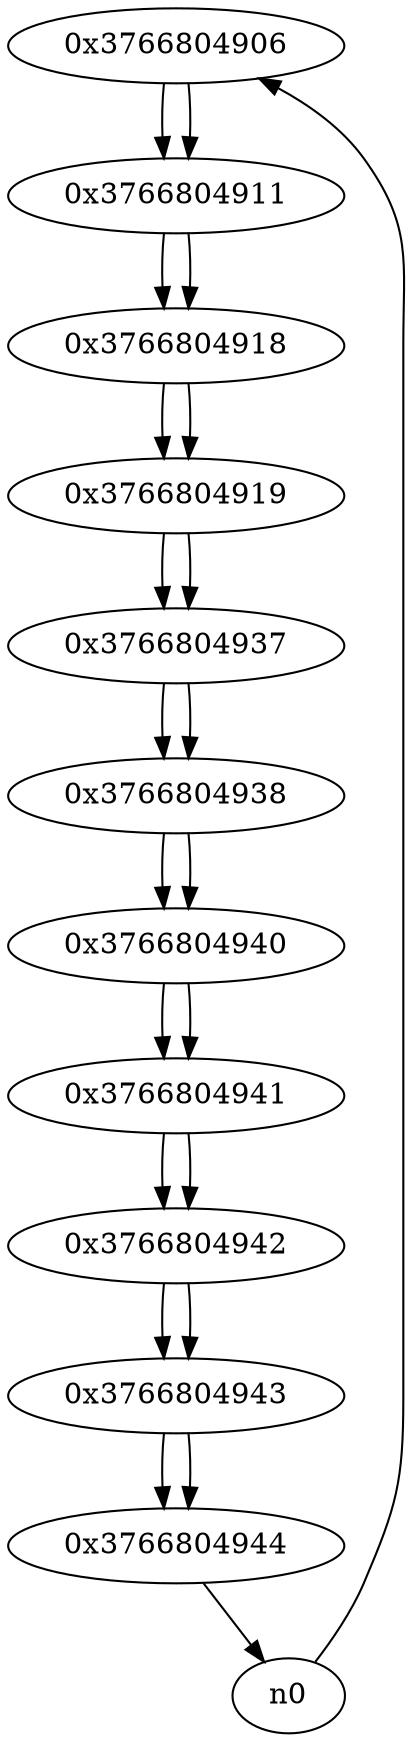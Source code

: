 digraph G{
/* nodes */
  n1 [label="0x3766804906"]
  n2 [label="0x3766804911"]
  n3 [label="0x3766804918"]
  n4 [label="0x3766804919"]
  n5 [label="0x3766804937"]
  n6 [label="0x3766804938"]
  n7 [label="0x3766804940"]
  n8 [label="0x3766804941"]
  n9 [label="0x3766804942"]
  n10 [label="0x3766804943"]
  n11 [label="0x3766804944"]
/* edges */
n1 -> n2;
n0 -> n1;
n2 -> n3;
n1 -> n2;
n3 -> n4;
n2 -> n3;
n4 -> n5;
n3 -> n4;
n5 -> n6;
n4 -> n5;
n6 -> n7;
n5 -> n6;
n7 -> n8;
n6 -> n7;
n8 -> n9;
n7 -> n8;
n9 -> n10;
n8 -> n9;
n10 -> n11;
n9 -> n10;
n11 -> n0;
n10 -> n11;
}
